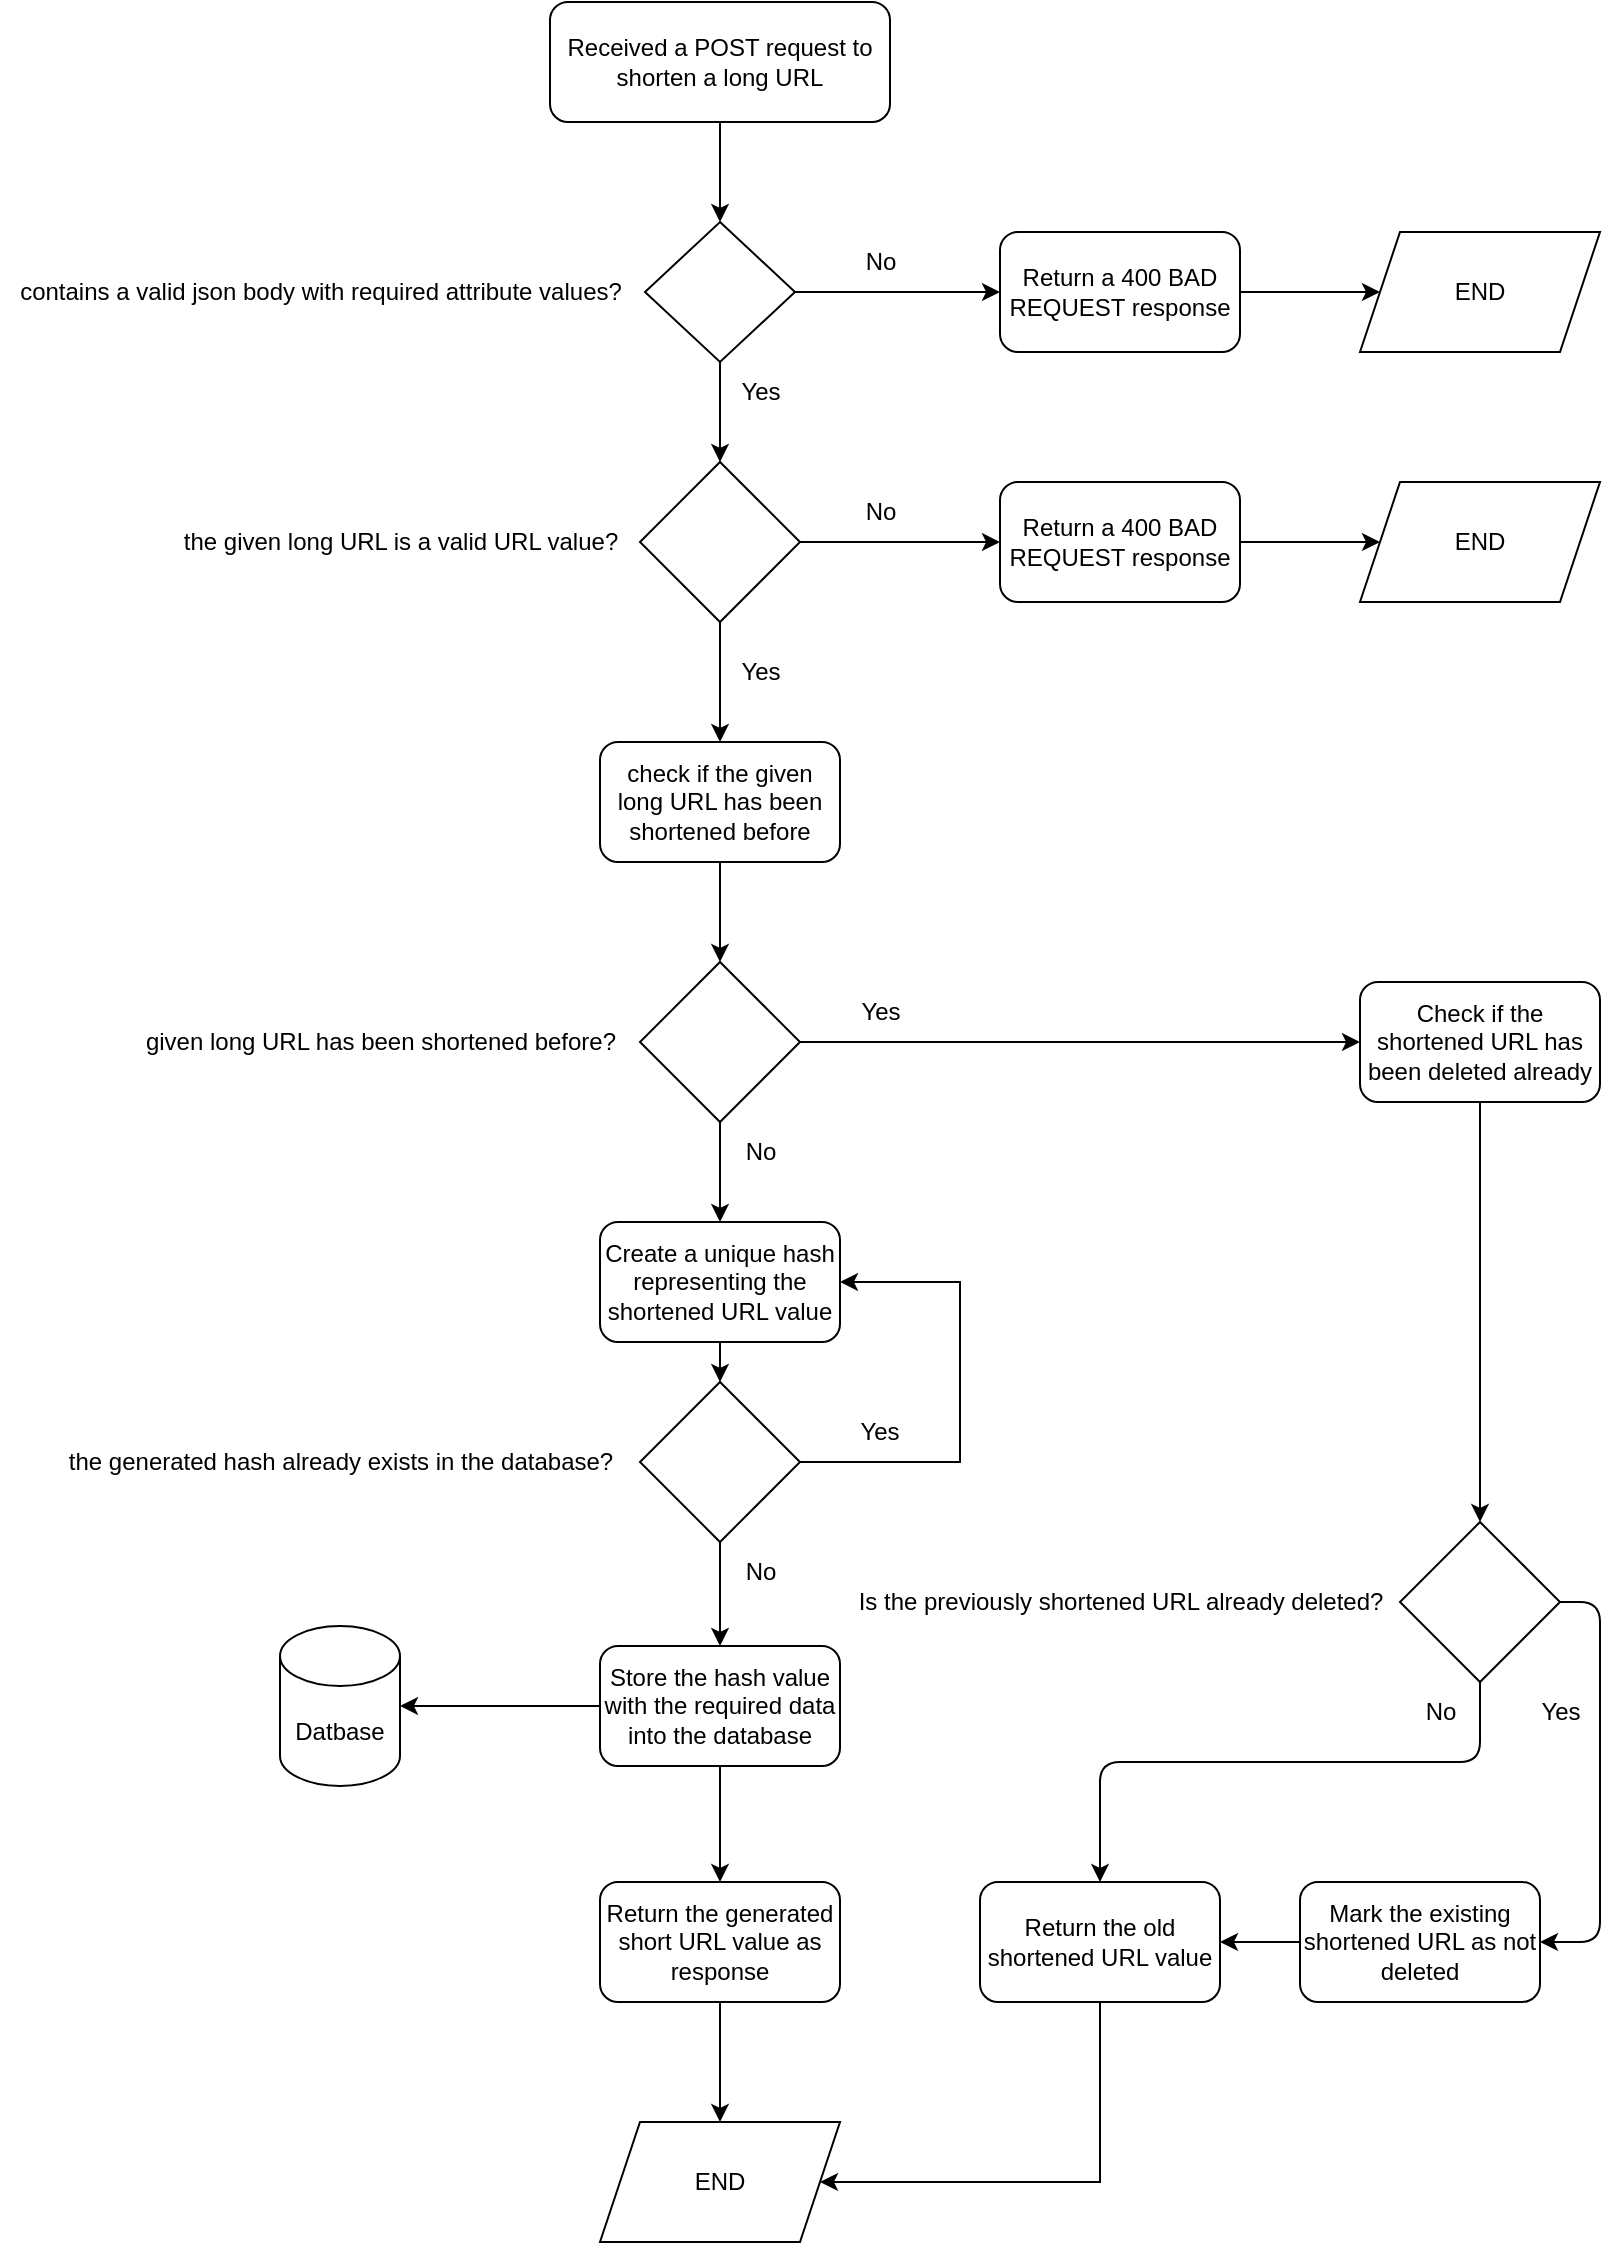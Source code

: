 <mxfile>
    <diagram id="C5RBs43oDa-KdzZeNtuy" name="Shorten a Long URL">
        <mxGraphModel dx="906" dy="647" grid="1" gridSize="10" guides="1" tooltips="1" connect="1" arrows="1" fold="1" page="1" pageScale="1" pageWidth="827" pageHeight="1169" math="0" shadow="0">
            <root>
                <mxCell id="WIyWlLk6GJQsqaUBKTNV-0"/>
                <mxCell id="WIyWlLk6GJQsqaUBKTNV-1" parent="WIyWlLk6GJQsqaUBKTNV-0"/>
                <mxCell id="Q6O5rfnFJkBmu7KDqVBA-3" style="edgeStyle=orthogonalEdgeStyle;rounded=0;orthogonalLoop=1;jettySize=auto;html=1;exitX=0.5;exitY=1;exitDx=0;exitDy=0;entryX=0.5;entryY=0;entryDx=0;entryDy=0;" parent="WIyWlLk6GJQsqaUBKTNV-1" source="Q6O5rfnFJkBmu7KDqVBA-1" target="Q6O5rfnFJkBmu7KDqVBA-2" edge="1">
                    <mxGeometry relative="1" as="geometry"/>
                </mxCell>
                <mxCell id="Q6O5rfnFJkBmu7KDqVBA-1" value="Received a POST request to shorten a long URL" style="rounded=1;whiteSpace=wrap;html=1;" parent="WIyWlLk6GJQsqaUBKTNV-1" vertex="1">
                    <mxGeometry x="275" y="20" width="170" height="60" as="geometry"/>
                </mxCell>
                <mxCell id="Q6O5rfnFJkBmu7KDqVBA-7" style="edgeStyle=orthogonalEdgeStyle;rounded=0;orthogonalLoop=1;jettySize=auto;html=1;exitX=1;exitY=0.5;exitDx=0;exitDy=0;" parent="WIyWlLk6GJQsqaUBKTNV-1" source="Q6O5rfnFJkBmu7KDqVBA-2" target="Q6O5rfnFJkBmu7KDqVBA-6" edge="1">
                    <mxGeometry relative="1" as="geometry"/>
                </mxCell>
                <mxCell id="Q6O5rfnFJkBmu7KDqVBA-15" style="edgeStyle=orthogonalEdgeStyle;rounded=0;orthogonalLoop=1;jettySize=auto;html=1;exitX=0.5;exitY=1;exitDx=0;exitDy=0;entryX=0.5;entryY=0;entryDx=0;entryDy=0;" parent="WIyWlLk6GJQsqaUBKTNV-1" source="Q6O5rfnFJkBmu7KDqVBA-2" target="Q6O5rfnFJkBmu7KDqVBA-14" edge="1">
                    <mxGeometry relative="1" as="geometry"/>
                </mxCell>
                <mxCell id="Q6O5rfnFJkBmu7KDqVBA-2" value="" style="rhombus;whiteSpace=wrap;html=1;" parent="WIyWlLk6GJQsqaUBKTNV-1" vertex="1">
                    <mxGeometry x="322.5" y="130" width="75" height="70" as="geometry"/>
                </mxCell>
                <mxCell id="Q6O5rfnFJkBmu7KDqVBA-5" value="contains a valid json body with required attribute values?" style="text;html=1;align=center;verticalAlign=middle;resizable=0;points=[];autosize=1;strokeColor=none;fillColor=none;" parent="WIyWlLk6GJQsqaUBKTNV-1" vertex="1">
                    <mxGeometry y="150" width="320" height="30" as="geometry"/>
                </mxCell>
                <mxCell id="Q6O5rfnFJkBmu7KDqVBA-10" style="edgeStyle=orthogonalEdgeStyle;rounded=0;orthogonalLoop=1;jettySize=auto;html=1;exitX=1;exitY=0.5;exitDx=0;exitDy=0;" parent="WIyWlLk6GJQsqaUBKTNV-1" source="Q6O5rfnFJkBmu7KDqVBA-6" target="Q6O5rfnFJkBmu7KDqVBA-9" edge="1">
                    <mxGeometry relative="1" as="geometry"/>
                </mxCell>
                <mxCell id="Q6O5rfnFJkBmu7KDqVBA-6" value="Return a 400 BAD REQUEST response" style="rounded=1;whiteSpace=wrap;html=1;" parent="WIyWlLk6GJQsqaUBKTNV-1" vertex="1">
                    <mxGeometry x="500" y="135" width="120" height="60" as="geometry"/>
                </mxCell>
                <mxCell id="Q6O5rfnFJkBmu7KDqVBA-8" value="No" style="text;html=1;align=center;verticalAlign=middle;resizable=0;points=[];autosize=1;strokeColor=none;fillColor=none;" parent="WIyWlLk6GJQsqaUBKTNV-1" vertex="1">
                    <mxGeometry x="420" y="135" width="40" height="30" as="geometry"/>
                </mxCell>
                <mxCell id="Q6O5rfnFJkBmu7KDqVBA-9" value="END" style="shape=parallelogram;perimeter=parallelogramPerimeter;whiteSpace=wrap;html=1;fixedSize=1;" parent="WIyWlLk6GJQsqaUBKTNV-1" vertex="1">
                    <mxGeometry x="680" y="135" width="120" height="60" as="geometry"/>
                </mxCell>
                <mxCell id="Q6O5rfnFJkBmu7KDqVBA-13" value="Yes" style="text;html=1;align=center;verticalAlign=middle;resizable=0;points=[];autosize=1;strokeColor=none;fillColor=none;" parent="WIyWlLk6GJQsqaUBKTNV-1" vertex="1">
                    <mxGeometry x="360" y="200" width="40" height="30" as="geometry"/>
                </mxCell>
                <mxCell id="Q6O5rfnFJkBmu7KDqVBA-21" style="edgeStyle=orthogonalEdgeStyle;rounded=0;orthogonalLoop=1;jettySize=auto;html=1;exitX=1;exitY=0.5;exitDx=0;exitDy=0;entryX=0;entryY=0.5;entryDx=0;entryDy=0;" parent="WIyWlLk6GJQsqaUBKTNV-1" source="Q6O5rfnFJkBmu7KDqVBA-14" target="Q6O5rfnFJkBmu7KDqVBA-18" edge="1">
                    <mxGeometry relative="1" as="geometry"/>
                </mxCell>
                <mxCell id="Q6O5rfnFJkBmu7KDqVBA-23" style="edgeStyle=orthogonalEdgeStyle;rounded=0;orthogonalLoop=1;jettySize=auto;html=1;exitX=0.5;exitY=1;exitDx=0;exitDy=0;entryX=0.5;entryY=0;entryDx=0;entryDy=0;" parent="WIyWlLk6GJQsqaUBKTNV-1" source="Q6O5rfnFJkBmu7KDqVBA-14" target="Q6O5rfnFJkBmu7KDqVBA-22" edge="1">
                    <mxGeometry relative="1" as="geometry"/>
                </mxCell>
                <mxCell id="Q6O5rfnFJkBmu7KDqVBA-14" value="" style="rhombus;whiteSpace=wrap;html=1;" parent="WIyWlLk6GJQsqaUBKTNV-1" vertex="1">
                    <mxGeometry x="320" y="250" width="80" height="80" as="geometry"/>
                </mxCell>
                <mxCell id="Q6O5rfnFJkBmu7KDqVBA-16" value="&lt;div&gt;the given long URL is a valid URL value?&lt;br&gt;&lt;/div&gt;" style="text;html=1;align=center;verticalAlign=middle;resizable=0;points=[];autosize=1;strokeColor=none;fillColor=none;" parent="WIyWlLk6GJQsqaUBKTNV-1" vertex="1">
                    <mxGeometry x="80" y="275" width="240" height="30" as="geometry"/>
                </mxCell>
                <mxCell id="Q6O5rfnFJkBmu7KDqVBA-17" style="edgeStyle=orthogonalEdgeStyle;rounded=0;orthogonalLoop=1;jettySize=auto;html=1;exitX=1;exitY=0.5;exitDx=0;exitDy=0;" parent="WIyWlLk6GJQsqaUBKTNV-1" source="Q6O5rfnFJkBmu7KDqVBA-18" target="Q6O5rfnFJkBmu7KDqVBA-20" edge="1">
                    <mxGeometry relative="1" as="geometry"/>
                </mxCell>
                <mxCell id="Q6O5rfnFJkBmu7KDqVBA-18" value="Return a 400 BAD REQUEST response" style="rounded=1;whiteSpace=wrap;html=1;" parent="WIyWlLk6GJQsqaUBKTNV-1" vertex="1">
                    <mxGeometry x="500" y="260" width="120" height="60" as="geometry"/>
                </mxCell>
                <mxCell id="Q6O5rfnFJkBmu7KDqVBA-19" value="No" style="text;html=1;align=center;verticalAlign=middle;resizable=0;points=[];autosize=1;strokeColor=none;fillColor=none;" parent="WIyWlLk6GJQsqaUBKTNV-1" vertex="1">
                    <mxGeometry x="420" y="260" width="40" height="30" as="geometry"/>
                </mxCell>
                <mxCell id="Q6O5rfnFJkBmu7KDqVBA-20" value="END" style="shape=parallelogram;perimeter=parallelogramPerimeter;whiteSpace=wrap;html=1;fixedSize=1;" parent="WIyWlLk6GJQsqaUBKTNV-1" vertex="1">
                    <mxGeometry x="680" y="260" width="120" height="60" as="geometry"/>
                </mxCell>
                <mxCell id="Q6O5rfnFJkBmu7KDqVBA-26" style="edgeStyle=orthogonalEdgeStyle;rounded=0;orthogonalLoop=1;jettySize=auto;html=1;exitX=0.5;exitY=1;exitDx=0;exitDy=0;entryX=0.5;entryY=0;entryDx=0;entryDy=0;" parent="WIyWlLk6GJQsqaUBKTNV-1" source="Q6O5rfnFJkBmu7KDqVBA-22" target="Q6O5rfnFJkBmu7KDqVBA-25" edge="1">
                    <mxGeometry relative="1" as="geometry"/>
                </mxCell>
                <mxCell id="Q6O5rfnFJkBmu7KDqVBA-22" value="check if the given long URL has been shortened before" style="rounded=1;whiteSpace=wrap;html=1;" parent="WIyWlLk6GJQsqaUBKTNV-1" vertex="1">
                    <mxGeometry x="300" y="390" width="120" height="60" as="geometry"/>
                </mxCell>
                <mxCell id="Q6O5rfnFJkBmu7KDqVBA-24" value="Yes" style="text;html=1;align=center;verticalAlign=middle;resizable=0;points=[];autosize=1;strokeColor=none;fillColor=none;" parent="WIyWlLk6GJQsqaUBKTNV-1" vertex="1">
                    <mxGeometry x="360" y="340" width="40" height="30" as="geometry"/>
                </mxCell>
                <mxCell id="Q6O5rfnFJkBmu7KDqVBA-29" style="edgeStyle=orthogonalEdgeStyle;rounded=0;orthogonalLoop=1;jettySize=auto;html=1;exitX=1;exitY=0.5;exitDx=0;exitDy=0;entryX=0;entryY=0.5;entryDx=0;entryDy=0;" parent="WIyWlLk6GJQsqaUBKTNV-1" source="Q6O5rfnFJkBmu7KDqVBA-25" target="Q6O5rfnFJkBmu7KDqVBA-28" edge="1">
                    <mxGeometry relative="1" as="geometry"/>
                </mxCell>
                <mxCell id="Q6O5rfnFJkBmu7KDqVBA-25" value="" style="rhombus;whiteSpace=wrap;html=1;" parent="WIyWlLk6GJQsqaUBKTNV-1" vertex="1">
                    <mxGeometry x="320" y="500" width="80" height="80" as="geometry"/>
                </mxCell>
                <mxCell id="Q6O5rfnFJkBmu7KDqVBA-27" value="given long URL has been shortened before?" style="text;html=1;align=center;verticalAlign=middle;resizable=0;points=[];autosize=1;strokeColor=none;fillColor=none;" parent="WIyWlLk6GJQsqaUBKTNV-1" vertex="1">
                    <mxGeometry x="60" y="525" width="260" height="30" as="geometry"/>
                </mxCell>
                <mxCell id="fQlfwF1KbmRbe0KG1hTd-10" style="edgeStyle=orthogonalEdgeStyle;rounded=0;orthogonalLoop=1;jettySize=auto;html=1;exitX=0.5;exitY=1;exitDx=0;exitDy=0;entryX=0.5;entryY=0;entryDx=0;entryDy=0;" parent="WIyWlLk6GJQsqaUBKTNV-1" source="Q6O5rfnFJkBmu7KDqVBA-28" target="fQlfwF1KbmRbe0KG1hTd-1" edge="1">
                    <mxGeometry relative="1" as="geometry"/>
                </mxCell>
                <mxCell id="Q6O5rfnFJkBmu7KDqVBA-28" value="Check if the shortened URL has been deleted already" style="rounded=1;whiteSpace=wrap;html=1;" parent="WIyWlLk6GJQsqaUBKTNV-1" vertex="1">
                    <mxGeometry x="680" y="510" width="120" height="60" as="geometry"/>
                </mxCell>
                <mxCell id="Q6O5rfnFJkBmu7KDqVBA-30" value="Yes" style="text;html=1;align=center;verticalAlign=middle;resizable=0;points=[];autosize=1;strokeColor=none;fillColor=none;" parent="WIyWlLk6GJQsqaUBKTNV-1" vertex="1">
                    <mxGeometry x="420" y="510" width="40" height="30" as="geometry"/>
                </mxCell>
                <mxCell id="Q6O5rfnFJkBmu7KDqVBA-38" style="edgeStyle=orthogonalEdgeStyle;rounded=0;orthogonalLoop=1;jettySize=auto;html=1;exitX=0.5;exitY=1;exitDx=0;exitDy=0;entryX=0.5;entryY=0;entryDx=0;entryDy=0;" parent="WIyWlLk6GJQsqaUBKTNV-1" source="Q6O5rfnFJkBmu7KDqVBA-33" target="Q6O5rfnFJkBmu7KDqVBA-37" edge="1">
                    <mxGeometry relative="1" as="geometry"/>
                </mxCell>
                <mxCell id="Q6O5rfnFJkBmu7KDqVBA-33" value="Create a unique hash representing the shortened URL value" style="rounded=1;whiteSpace=wrap;html=1;" parent="WIyWlLk6GJQsqaUBKTNV-1" vertex="1">
                    <mxGeometry x="300" y="630" width="120" height="60" as="geometry"/>
                </mxCell>
                <mxCell id="Q6O5rfnFJkBmu7KDqVBA-34" style="edgeStyle=orthogonalEdgeStyle;rounded=0;orthogonalLoop=1;jettySize=auto;html=1;exitX=0.5;exitY=1;exitDx=0;exitDy=0;entryX=0.5;entryY=0;entryDx=0;entryDy=0;" parent="WIyWlLk6GJQsqaUBKTNV-1" source="Q6O5rfnFJkBmu7KDqVBA-25" target="Q6O5rfnFJkBmu7KDqVBA-33" edge="1">
                    <mxGeometry relative="1" as="geometry"/>
                </mxCell>
                <mxCell id="Q6O5rfnFJkBmu7KDqVBA-35" value="No" style="text;html=1;align=center;verticalAlign=middle;resizable=0;points=[];autosize=1;strokeColor=none;fillColor=none;" parent="WIyWlLk6GJQsqaUBKTNV-1" vertex="1">
                    <mxGeometry x="360" y="580" width="40" height="30" as="geometry"/>
                </mxCell>
                <mxCell id="Q6O5rfnFJkBmu7KDqVBA-40" style="edgeStyle=orthogonalEdgeStyle;rounded=0;orthogonalLoop=1;jettySize=auto;html=1;exitX=1;exitY=0.5;exitDx=0;exitDy=0;entryX=1;entryY=0.5;entryDx=0;entryDy=0;" parent="WIyWlLk6GJQsqaUBKTNV-1" source="Q6O5rfnFJkBmu7KDqVBA-37" target="Q6O5rfnFJkBmu7KDqVBA-33" edge="1">
                    <mxGeometry relative="1" as="geometry">
                        <Array as="points">
                            <mxPoint x="480" y="750"/>
                            <mxPoint x="480" y="660"/>
                        </Array>
                    </mxGeometry>
                </mxCell>
                <mxCell id="Q6O5rfnFJkBmu7KDqVBA-43" style="edgeStyle=orthogonalEdgeStyle;rounded=0;orthogonalLoop=1;jettySize=auto;html=1;exitX=0.5;exitY=1;exitDx=0;exitDy=0;entryX=0.5;entryY=0;entryDx=0;entryDy=0;" parent="WIyWlLk6GJQsqaUBKTNV-1" source="Q6O5rfnFJkBmu7KDqVBA-37" target="Q6O5rfnFJkBmu7KDqVBA-42" edge="1">
                    <mxGeometry relative="1" as="geometry"/>
                </mxCell>
                <mxCell id="Q6O5rfnFJkBmu7KDqVBA-37" value="" style="rhombus;whiteSpace=wrap;html=1;" parent="WIyWlLk6GJQsqaUBKTNV-1" vertex="1">
                    <mxGeometry x="320" y="710" width="80" height="80" as="geometry"/>
                </mxCell>
                <mxCell id="Q6O5rfnFJkBmu7KDqVBA-39" value="the generated hash already exists in the database?" style="text;html=1;align=center;verticalAlign=middle;resizable=0;points=[];autosize=1;strokeColor=none;fillColor=none;" parent="WIyWlLk6GJQsqaUBKTNV-1" vertex="1">
                    <mxGeometry x="20" y="735" width="300" height="30" as="geometry"/>
                </mxCell>
                <mxCell id="Q6O5rfnFJkBmu7KDqVBA-41" value="Yes" style="text;html=1;align=center;verticalAlign=middle;whiteSpace=wrap;rounded=0;" parent="WIyWlLk6GJQsqaUBKTNV-1" vertex="1">
                    <mxGeometry x="410" y="720" width="60" height="30" as="geometry"/>
                </mxCell>
                <mxCell id="Q6O5rfnFJkBmu7KDqVBA-48" style="edgeStyle=orthogonalEdgeStyle;rounded=0;orthogonalLoop=1;jettySize=auto;html=1;exitX=0.5;exitY=1;exitDx=0;exitDy=0;" parent="WIyWlLk6GJQsqaUBKTNV-1" source="Q6O5rfnFJkBmu7KDqVBA-42" target="Q6O5rfnFJkBmu7KDqVBA-47" edge="1">
                    <mxGeometry relative="1" as="geometry"/>
                </mxCell>
                <mxCell id="Q6O5rfnFJkBmu7KDqVBA-42" value="Store the hash value with the required data into the database" style="rounded=1;whiteSpace=wrap;html=1;" parent="WIyWlLk6GJQsqaUBKTNV-1" vertex="1">
                    <mxGeometry x="300" y="842" width="120" height="60" as="geometry"/>
                </mxCell>
                <mxCell id="Q6O5rfnFJkBmu7KDqVBA-44" value="No" style="text;html=1;align=center;verticalAlign=middle;resizable=0;points=[];autosize=1;strokeColor=none;fillColor=none;" parent="WIyWlLk6GJQsqaUBKTNV-1" vertex="1">
                    <mxGeometry x="360" y="790" width="40" height="30" as="geometry"/>
                </mxCell>
                <mxCell id="Q6O5rfnFJkBmu7KDqVBA-45" value="Datbase" style="shape=cylinder3;whiteSpace=wrap;html=1;boundedLbl=1;backgroundOutline=1;size=15;" parent="WIyWlLk6GJQsqaUBKTNV-1" vertex="1">
                    <mxGeometry x="140" y="832" width="60" height="80" as="geometry"/>
                </mxCell>
                <mxCell id="Q6O5rfnFJkBmu7KDqVBA-50" style="edgeStyle=orthogonalEdgeStyle;rounded=0;orthogonalLoop=1;jettySize=auto;html=1;exitX=0.5;exitY=1;exitDx=0;exitDy=0;" parent="WIyWlLk6GJQsqaUBKTNV-1" source="Q6O5rfnFJkBmu7KDqVBA-47" target="Q6O5rfnFJkBmu7KDqVBA-49" edge="1">
                    <mxGeometry relative="1" as="geometry"/>
                </mxCell>
                <mxCell id="Q6O5rfnFJkBmu7KDqVBA-47" value="Return the generated short URL value as response" style="rounded=1;whiteSpace=wrap;html=1;" parent="WIyWlLk6GJQsqaUBKTNV-1" vertex="1">
                    <mxGeometry x="300" y="960" width="120" height="60" as="geometry"/>
                </mxCell>
                <mxCell id="Q6O5rfnFJkBmu7KDqVBA-49" value="END" style="shape=parallelogram;perimeter=parallelogramPerimeter;whiteSpace=wrap;html=1;fixedSize=1;" parent="WIyWlLk6GJQsqaUBKTNV-1" vertex="1">
                    <mxGeometry x="300" y="1080" width="120" height="60" as="geometry"/>
                </mxCell>
                <mxCell id="fQlfwF1KbmRbe0KG1hTd-12" style="edgeStyle=orthogonalEdgeStyle;rounded=0;orthogonalLoop=1;jettySize=auto;html=1;exitX=0.5;exitY=1;exitDx=0;exitDy=0;entryX=1;entryY=0.5;entryDx=0;entryDy=0;" parent="WIyWlLk6GJQsqaUBKTNV-1" source="fQlfwF1KbmRbe0KG1hTd-0" target="Q6O5rfnFJkBmu7KDqVBA-49" edge="1">
                    <mxGeometry relative="1" as="geometry">
                        <Array as="points">
                            <mxPoint x="550" y="1110"/>
                        </Array>
                    </mxGeometry>
                </mxCell>
                <mxCell id="fQlfwF1KbmRbe0KG1hTd-0" value="Return the old shortened URL value" style="rounded=1;whiteSpace=wrap;html=1;" parent="WIyWlLk6GJQsqaUBKTNV-1" vertex="1">
                    <mxGeometry x="490" y="960" width="120" height="60" as="geometry"/>
                </mxCell>
                <mxCell id="1" style="edgeStyle=none;html=1;exitX=1;exitY=0.5;exitDx=0;exitDy=0;entryX=1;entryY=0.5;entryDx=0;entryDy=0;" edge="1" parent="WIyWlLk6GJQsqaUBKTNV-1" source="fQlfwF1KbmRbe0KG1hTd-1" target="fQlfwF1KbmRbe0KG1hTd-13">
                    <mxGeometry relative="1" as="geometry">
                        <Array as="points">
                            <mxPoint x="800" y="820"/>
                            <mxPoint x="800" y="990"/>
                        </Array>
                    </mxGeometry>
                </mxCell>
                <mxCell id="2" style="edgeStyle=none;html=1;exitX=0.5;exitY=1;exitDx=0;exitDy=0;entryX=0.5;entryY=0;entryDx=0;entryDy=0;" edge="1" parent="WIyWlLk6GJQsqaUBKTNV-1" source="fQlfwF1KbmRbe0KG1hTd-1" target="fQlfwF1KbmRbe0KG1hTd-0">
                    <mxGeometry relative="1" as="geometry">
                        <Array as="points">
                            <mxPoint x="740" y="900"/>
                            <mxPoint x="550" y="900"/>
                        </Array>
                    </mxGeometry>
                </mxCell>
                <mxCell id="fQlfwF1KbmRbe0KG1hTd-1" value="" style="rhombus;whiteSpace=wrap;html=1;" parent="WIyWlLk6GJQsqaUBKTNV-1" vertex="1">
                    <mxGeometry x="700" y="780" width="80" height="80" as="geometry"/>
                </mxCell>
                <mxCell id="fQlfwF1KbmRbe0KG1hTd-3" value="Is the previously shortened URL already deleted?" style="text;html=1;align=center;verticalAlign=middle;resizable=0;points=[];autosize=1;strokeColor=none;fillColor=none;" parent="WIyWlLk6GJQsqaUBKTNV-1" vertex="1">
                    <mxGeometry x="415" y="805" width="290" height="30" as="geometry"/>
                </mxCell>
                <mxCell id="fQlfwF1KbmRbe0KG1hTd-6" style="edgeStyle=orthogonalEdgeStyle;rounded=0;orthogonalLoop=1;jettySize=auto;html=1;exitX=0;exitY=0.5;exitDx=0;exitDy=0;entryX=1;entryY=0.5;entryDx=0;entryDy=0;entryPerimeter=0;" parent="WIyWlLk6GJQsqaUBKTNV-1" source="Q6O5rfnFJkBmu7KDqVBA-42" target="Q6O5rfnFJkBmu7KDqVBA-45" edge="1">
                    <mxGeometry relative="1" as="geometry"/>
                </mxCell>
                <mxCell id="3" style="edgeStyle=none;html=1;exitX=0;exitY=0.5;exitDx=0;exitDy=0;entryX=1;entryY=0.5;entryDx=0;entryDy=0;" edge="1" parent="WIyWlLk6GJQsqaUBKTNV-1" source="fQlfwF1KbmRbe0KG1hTd-13" target="fQlfwF1KbmRbe0KG1hTd-0">
                    <mxGeometry relative="1" as="geometry"/>
                </mxCell>
                <mxCell id="fQlfwF1KbmRbe0KG1hTd-13" value="Mark the existing shortened URL as not deleted" style="rounded=1;whiteSpace=wrap;html=1;" parent="WIyWlLk6GJQsqaUBKTNV-1" vertex="1">
                    <mxGeometry x="650" y="960" width="120" height="60" as="geometry"/>
                </mxCell>
                <mxCell id="4" value="No" style="text;html=1;align=center;verticalAlign=middle;resizable=0;points=[];autosize=1;strokeColor=none;fillColor=none;" vertex="1" parent="WIyWlLk6GJQsqaUBKTNV-1">
                    <mxGeometry x="700" y="860" width="40" height="30" as="geometry"/>
                </mxCell>
                <mxCell id="5" value="Yes" style="text;html=1;align=center;verticalAlign=middle;resizable=0;points=[];autosize=1;strokeColor=none;fillColor=none;" vertex="1" parent="WIyWlLk6GJQsqaUBKTNV-1">
                    <mxGeometry x="760" y="860" width="40" height="30" as="geometry"/>
                </mxCell>
            </root>
        </mxGraphModel>
    </diagram>
</mxfile>